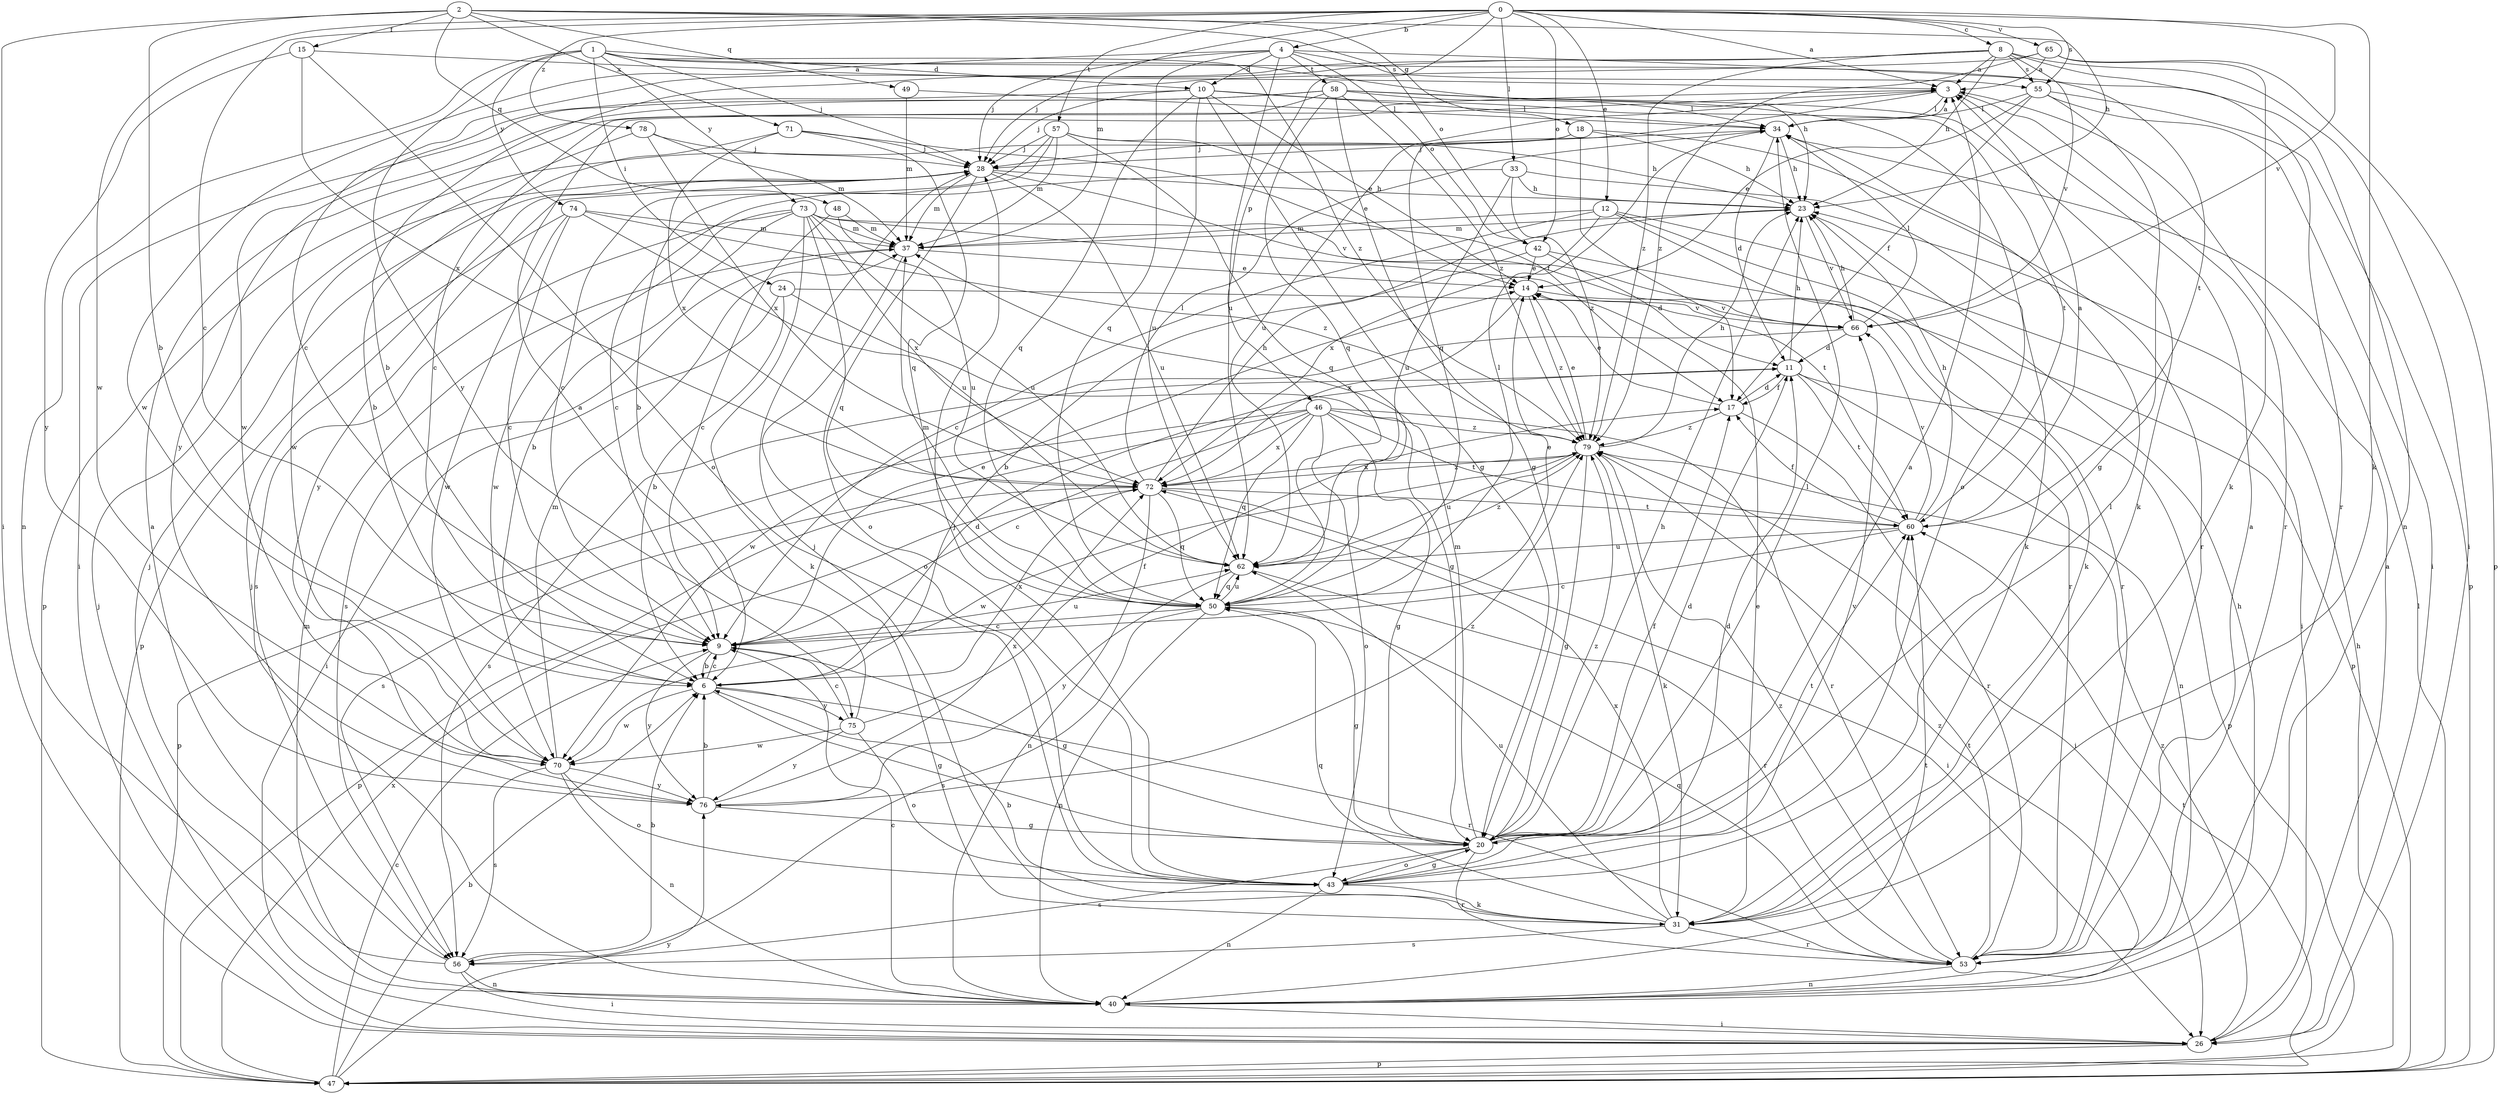 strict digraph  {
0;
1;
2;
3;
4;
6;
8;
9;
10;
11;
12;
14;
15;
17;
18;
20;
23;
24;
26;
28;
31;
33;
34;
37;
40;
42;
43;
46;
47;
48;
49;
50;
53;
55;
56;
57;
58;
60;
62;
65;
66;
70;
71;
72;
73;
74;
75;
76;
78;
79;
0 -> 3  [label=a];
0 -> 4  [label=b];
0 -> 8  [label=c];
0 -> 9  [label=c];
0 -> 12  [label=e];
0 -> 31  [label=k];
0 -> 33  [label=l];
0 -> 37  [label=m];
0 -> 42  [label=o];
0 -> 46  [label=p];
0 -> 55  [label=s];
0 -> 57  [label=t];
0 -> 65  [label=v];
0 -> 66  [label=v];
0 -> 70  [label=w];
0 -> 78  [label=z];
1 -> 10  [label=d];
1 -> 23  [label=h];
1 -> 24  [label=i];
1 -> 28  [label=j];
1 -> 40  [label=n];
1 -> 53  [label=r];
1 -> 73  [label=y];
1 -> 74  [label=y];
1 -> 75  [label=y];
1 -> 79  [label=z];
2 -> 6  [label=b];
2 -> 15  [label=f];
2 -> 18  [label=g];
2 -> 23  [label=h];
2 -> 26  [label=i];
2 -> 42  [label=o];
2 -> 48  [label=q];
2 -> 49  [label=q];
2 -> 71  [label=x];
3 -> 34  [label=l];
3 -> 50  [label=q];
3 -> 53  [label=r];
3 -> 62  [label=u];
4 -> 10  [label=d];
4 -> 28  [label=j];
4 -> 42  [label=o];
4 -> 50  [label=q];
4 -> 55  [label=s];
4 -> 58  [label=t];
4 -> 60  [label=t];
4 -> 62  [label=u];
4 -> 70  [label=w];
6 -> 9  [label=c];
6 -> 11  [label=d];
6 -> 20  [label=g];
6 -> 53  [label=r];
6 -> 70  [label=w];
6 -> 72  [label=x];
6 -> 75  [label=y];
8 -> 3  [label=a];
8 -> 6  [label=b];
8 -> 9  [label=c];
8 -> 23  [label=h];
8 -> 26  [label=i];
8 -> 40  [label=n];
8 -> 55  [label=s];
8 -> 66  [label=v];
8 -> 79  [label=z];
9 -> 6  [label=b];
9 -> 14  [label=e];
9 -> 20  [label=g];
9 -> 62  [label=u];
9 -> 76  [label=y];
10 -> 14  [label=e];
10 -> 20  [label=g];
10 -> 28  [label=j];
10 -> 34  [label=l];
10 -> 50  [label=q];
10 -> 60  [label=t];
10 -> 62  [label=u];
10 -> 70  [label=w];
11 -> 17  [label=f];
11 -> 23  [label=h];
11 -> 40  [label=n];
11 -> 47  [label=p];
11 -> 56  [label=s];
11 -> 60  [label=t];
12 -> 9  [label=c];
12 -> 26  [label=i];
12 -> 31  [label=k];
12 -> 37  [label=m];
12 -> 53  [label=r];
12 -> 72  [label=x];
14 -> 66  [label=v];
14 -> 72  [label=x];
14 -> 79  [label=z];
15 -> 3  [label=a];
15 -> 43  [label=o];
15 -> 72  [label=x];
15 -> 76  [label=y];
17 -> 11  [label=d];
17 -> 14  [label=e];
17 -> 53  [label=r];
17 -> 79  [label=z];
18 -> 17  [label=f];
18 -> 23  [label=h];
18 -> 28  [label=j];
18 -> 47  [label=p];
18 -> 53  [label=r];
20 -> 3  [label=a];
20 -> 11  [label=d];
20 -> 17  [label=f];
20 -> 23  [label=h];
20 -> 34  [label=l];
20 -> 37  [label=m];
20 -> 43  [label=o];
20 -> 53  [label=r];
20 -> 56  [label=s];
20 -> 60  [label=t];
20 -> 79  [label=z];
23 -> 37  [label=m];
23 -> 66  [label=v];
24 -> 6  [label=b];
24 -> 20  [label=g];
24 -> 26  [label=i];
24 -> 66  [label=v];
26 -> 3  [label=a];
26 -> 28  [label=j];
26 -> 47  [label=p];
26 -> 79  [label=z];
28 -> 23  [label=h];
28 -> 37  [label=m];
28 -> 43  [label=o];
28 -> 62  [label=u];
28 -> 66  [label=v];
28 -> 76  [label=y];
31 -> 6  [label=b];
31 -> 14  [label=e];
31 -> 28  [label=j];
31 -> 50  [label=q];
31 -> 53  [label=r];
31 -> 56  [label=s];
31 -> 62  [label=u];
31 -> 72  [label=x];
33 -> 9  [label=c];
33 -> 23  [label=h];
33 -> 31  [label=k];
33 -> 62  [label=u];
33 -> 79  [label=z];
34 -> 3  [label=a];
34 -> 11  [label=d];
34 -> 23  [label=h];
34 -> 28  [label=j];
37 -> 14  [label=e];
37 -> 43  [label=o];
37 -> 56  [label=s];
40 -> 9  [label=c];
40 -> 23  [label=h];
40 -> 26  [label=i];
40 -> 28  [label=j];
40 -> 37  [label=m];
40 -> 60  [label=t];
40 -> 79  [label=z];
42 -> 6  [label=b];
42 -> 11  [label=d];
42 -> 14  [label=e];
42 -> 47  [label=p];
43 -> 11  [label=d];
43 -> 20  [label=g];
43 -> 28  [label=j];
43 -> 31  [label=k];
43 -> 34  [label=l];
43 -> 40  [label=n];
43 -> 66  [label=v];
46 -> 9  [label=c];
46 -> 20  [label=g];
46 -> 43  [label=o];
46 -> 47  [label=p];
46 -> 50  [label=q];
46 -> 53  [label=r];
46 -> 56  [label=s];
46 -> 60  [label=t];
46 -> 72  [label=x];
46 -> 79  [label=z];
47 -> 6  [label=b];
47 -> 9  [label=c];
47 -> 23  [label=h];
47 -> 34  [label=l];
47 -> 60  [label=t];
47 -> 72  [label=x];
47 -> 76  [label=y];
48 -> 9  [label=c];
48 -> 37  [label=m];
48 -> 62  [label=u];
49 -> 34  [label=l];
49 -> 37  [label=m];
50 -> 9  [label=c];
50 -> 14  [label=e];
50 -> 20  [label=g];
50 -> 34  [label=l];
50 -> 37  [label=m];
50 -> 40  [label=n];
50 -> 56  [label=s];
50 -> 62  [label=u];
53 -> 3  [label=a];
53 -> 40  [label=n];
53 -> 50  [label=q];
53 -> 60  [label=t];
53 -> 79  [label=z];
55 -> 14  [label=e];
55 -> 17  [label=f];
55 -> 20  [label=g];
55 -> 26  [label=i];
55 -> 34  [label=l];
55 -> 47  [label=p];
56 -> 3  [label=a];
56 -> 6  [label=b];
56 -> 26  [label=i];
56 -> 28  [label=j];
56 -> 40  [label=n];
57 -> 6  [label=b];
57 -> 9  [label=c];
57 -> 14  [label=e];
57 -> 23  [label=h];
57 -> 28  [label=j];
57 -> 37  [label=m];
57 -> 50  [label=q];
58 -> 9  [label=c];
58 -> 20  [label=g];
58 -> 26  [label=i];
58 -> 31  [label=k];
58 -> 34  [label=l];
58 -> 43  [label=o];
58 -> 50  [label=q];
58 -> 76  [label=y];
58 -> 79  [label=z];
60 -> 3  [label=a];
60 -> 9  [label=c];
60 -> 17  [label=f];
60 -> 23  [label=h];
60 -> 62  [label=u];
60 -> 66  [label=v];
62 -> 50  [label=q];
62 -> 53  [label=r];
62 -> 76  [label=y];
62 -> 79  [label=z];
65 -> 3  [label=a];
65 -> 28  [label=j];
65 -> 31  [label=k];
65 -> 47  [label=p];
65 -> 79  [label=z];
66 -> 11  [label=d];
66 -> 23  [label=h];
66 -> 34  [label=l];
66 -> 70  [label=w];
70 -> 37  [label=m];
70 -> 40  [label=n];
70 -> 43  [label=o];
70 -> 56  [label=s];
70 -> 76  [label=y];
71 -> 6  [label=b];
71 -> 17  [label=f];
71 -> 28  [label=j];
71 -> 50  [label=q];
71 -> 72  [label=x];
72 -> 23  [label=h];
72 -> 26  [label=i];
72 -> 34  [label=l];
72 -> 40  [label=n];
72 -> 47  [label=p];
72 -> 50  [label=q];
72 -> 60  [label=t];
72 -> 79  [label=z];
73 -> 6  [label=b];
73 -> 31  [label=k];
73 -> 37  [label=m];
73 -> 50  [label=q];
73 -> 53  [label=r];
73 -> 56  [label=s];
73 -> 60  [label=t];
73 -> 62  [label=u];
73 -> 70  [label=w];
73 -> 72  [label=x];
74 -> 9  [label=c];
74 -> 37  [label=m];
74 -> 47  [label=p];
74 -> 62  [label=u];
74 -> 70  [label=w];
74 -> 79  [label=z];
75 -> 3  [label=a];
75 -> 9  [label=c];
75 -> 17  [label=f];
75 -> 43  [label=o];
75 -> 70  [label=w];
75 -> 76  [label=y];
76 -> 6  [label=b];
76 -> 20  [label=g];
76 -> 72  [label=x];
76 -> 79  [label=z];
78 -> 28  [label=j];
78 -> 37  [label=m];
78 -> 70  [label=w];
78 -> 72  [label=x];
79 -> 14  [label=e];
79 -> 20  [label=g];
79 -> 23  [label=h];
79 -> 26  [label=i];
79 -> 31  [label=k];
79 -> 62  [label=u];
79 -> 70  [label=w];
79 -> 72  [label=x];
}
